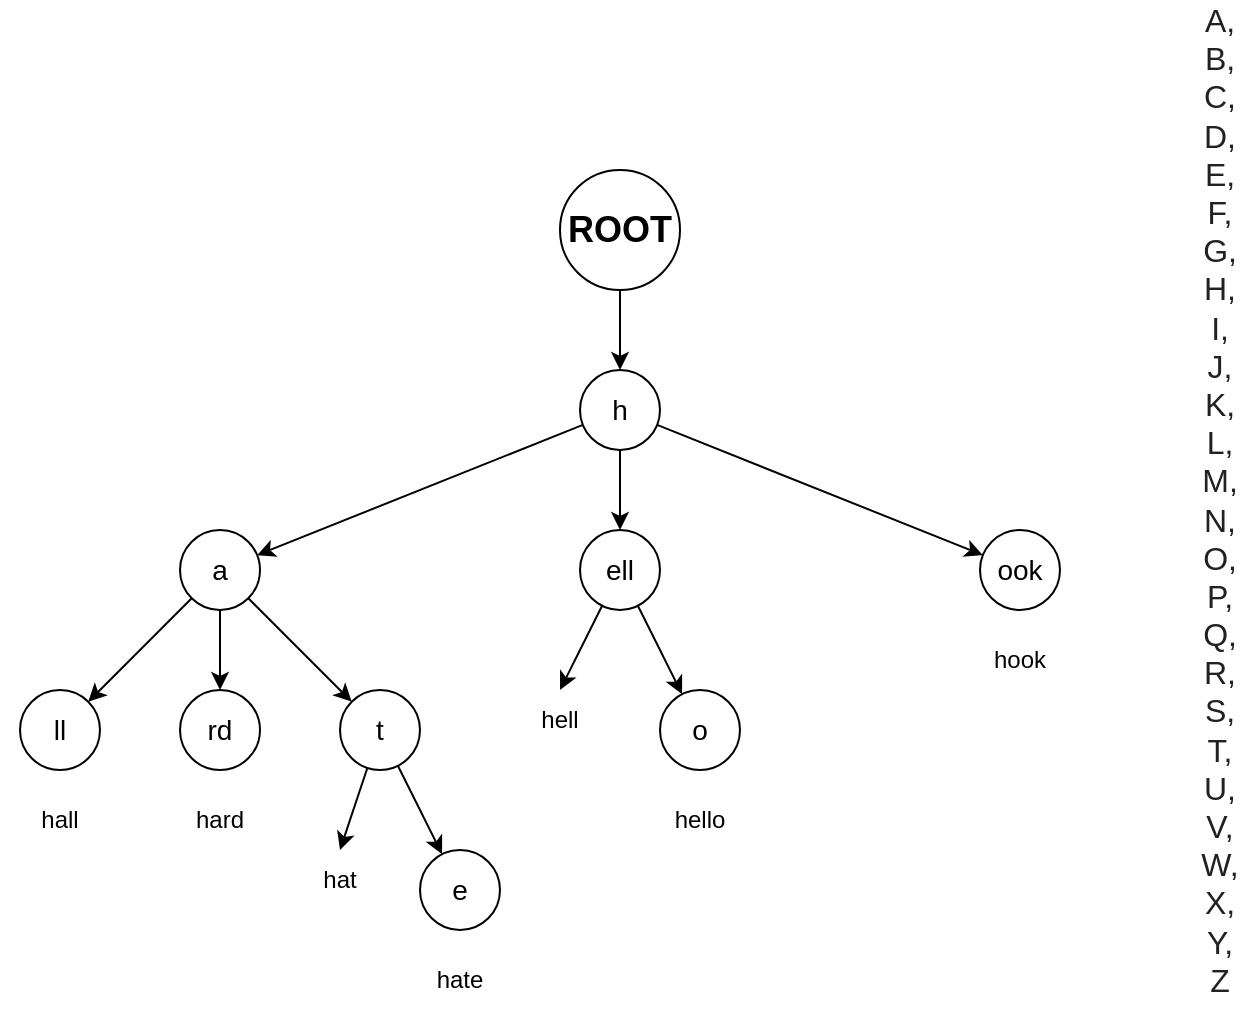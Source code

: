<mxfile version="18.0.1" type="device"><diagram id="haRA-HjQbW8DLiiTYHPD" name="Page-1"><mxGraphModel dx="1038" dy="649" grid="1" gridSize="10" guides="1" tooltips="1" connect="1" arrows="1" fold="1" page="1" pageScale="1" pageWidth="1654" pageHeight="1169" math="0" shadow="0"><root><mxCell id="0"/><mxCell id="1" parent="0"/><mxCell id="Qas06qnebdyLXUHWS9HE-23" style="edgeStyle=none;rounded=0;orthogonalLoop=1;jettySize=auto;html=1;entryX=0.5;entryY=0;entryDx=0;entryDy=0;fontSize=14;" parent="1" source="Qas06qnebdyLXUHWS9HE-2" target="Qas06qnebdyLXUHWS9HE-22" edge="1"><mxGeometry relative="1" as="geometry"/></mxCell><mxCell id="Qas06qnebdyLXUHWS9HE-2" value="ROOT" style="ellipse;whiteSpace=wrap;html=1;aspect=fixed;fillColor=none;fontStyle=1;fontSize=18;" parent="1" vertex="1"><mxGeometry x="470" y="100" width="60" height="60" as="geometry"/></mxCell><mxCell id="Qas06qnebdyLXUHWS9HE-11" value="&lt;span style=&quot;color: rgb(32, 33, 36); font-family: arial, sans-serif; font-size: 16px; text-align: start; background-color: rgb(255, 255, 255);&quot;&gt;A, B, C, D, E, F, G, H, I, J, K, L, M, N, O, P, Q, R, S, T, U, V, W, X, Y, Z&lt;/span&gt;" style="text;html=1;strokeColor=none;fillColor=none;align=center;verticalAlign=middle;whiteSpace=wrap;rounded=0;fontSize=14;" parent="1" vertex="1"><mxGeometry x="790" y="250" width="20" height="30" as="geometry"/></mxCell><mxCell id="vpOdK6_6MpDtGd83rzVG-8" value="" style="edgeStyle=none;rounded=0;orthogonalLoop=1;jettySize=auto;html=1;" edge="1" parent="1" source="Qas06qnebdyLXUHWS9HE-22" target="vpOdK6_6MpDtGd83rzVG-7"><mxGeometry relative="1" as="geometry"/></mxCell><mxCell id="vpOdK6_6MpDtGd83rzVG-11" value="" style="edgeStyle=none;rounded=0;orthogonalLoop=1;jettySize=auto;html=1;" edge="1" parent="1" source="Qas06qnebdyLXUHWS9HE-22" target="vpOdK6_6MpDtGd83rzVG-10"><mxGeometry relative="1" as="geometry"/></mxCell><mxCell id="vpOdK6_6MpDtGd83rzVG-22" value="" style="edgeStyle=none;rounded=0;orthogonalLoop=1;jettySize=auto;html=1;" edge="1" parent="1" source="Qas06qnebdyLXUHWS9HE-22" target="vpOdK6_6MpDtGd83rzVG-21"><mxGeometry relative="1" as="geometry"/></mxCell><mxCell id="Qas06qnebdyLXUHWS9HE-22" value="h" style="ellipse;whiteSpace=wrap;html=1;aspect=fixed;fillColor=none;fontStyle=0;fontSize=14;" parent="1" vertex="1"><mxGeometry x="480" y="200" width="40" height="40" as="geometry"/></mxCell><mxCell id="vpOdK6_6MpDtGd83rzVG-15" value="" style="edgeStyle=none;rounded=0;orthogonalLoop=1;jettySize=auto;html=1;" edge="1" parent="1" source="vpOdK6_6MpDtGd83rzVG-7" target="vpOdK6_6MpDtGd83rzVG-14"><mxGeometry relative="1" as="geometry"/></mxCell><mxCell id="vpOdK6_6MpDtGd83rzVG-19" value="" style="edgeStyle=none;rounded=0;orthogonalLoop=1;jettySize=auto;html=1;" edge="1" parent="1" source="vpOdK6_6MpDtGd83rzVG-7" target="vpOdK6_6MpDtGd83rzVG-18"><mxGeometry relative="1" as="geometry"/></mxCell><mxCell id="vpOdK6_6MpDtGd83rzVG-32" value="" style="edgeStyle=none;rounded=0;orthogonalLoop=1;jettySize=auto;html=1;" edge="1" parent="1" source="vpOdK6_6MpDtGd83rzVG-7" target="vpOdK6_6MpDtGd83rzVG-31"><mxGeometry relative="1" as="geometry"/></mxCell><mxCell id="vpOdK6_6MpDtGd83rzVG-7" value="a" style="ellipse;whiteSpace=wrap;html=1;aspect=fixed;fillColor=none;fontStyle=0;fontSize=14;" vertex="1" parent="1"><mxGeometry x="280" y="280" width="40" height="40" as="geometry"/></mxCell><mxCell id="vpOdK6_6MpDtGd83rzVG-28" value="" style="edgeStyle=none;rounded=0;orthogonalLoop=1;jettySize=auto;html=1;" edge="1" parent="1" source="vpOdK6_6MpDtGd83rzVG-10" target="vpOdK6_6MpDtGd83rzVG-27"><mxGeometry relative="1" as="geometry"/></mxCell><mxCell id="vpOdK6_6MpDtGd83rzVG-30" value="" style="edgeStyle=none;rounded=0;orthogonalLoop=1;jettySize=auto;html=1;entryX=0.5;entryY=0;entryDx=0;entryDy=0;" edge="1" parent="1" source="vpOdK6_6MpDtGd83rzVG-10" target="vpOdK6_6MpDtGd83rzVG-37"><mxGeometry relative="1" as="geometry"><mxPoint x="468.944" y="362.111" as="targetPoint"/></mxGeometry></mxCell><mxCell id="vpOdK6_6MpDtGd83rzVG-10" value="ell" style="ellipse;whiteSpace=wrap;html=1;aspect=fixed;fillColor=none;fontStyle=0;fontSize=14;" vertex="1" parent="1"><mxGeometry x="480" y="280" width="40" height="40" as="geometry"/></mxCell><mxCell id="vpOdK6_6MpDtGd83rzVG-17" value="" style="edgeStyle=none;rounded=0;orthogonalLoop=1;jettySize=auto;html=1;" edge="1" parent="1" source="vpOdK6_6MpDtGd83rzVG-14" target="vpOdK6_6MpDtGd83rzVG-16"><mxGeometry relative="1" as="geometry"/></mxCell><mxCell id="vpOdK6_6MpDtGd83rzVG-20" style="edgeStyle=none;rounded=0;orthogonalLoop=1;jettySize=auto;html=1;entryX=0.5;entryY=0;entryDx=0;entryDy=0;" edge="1" parent="1" source="vpOdK6_6MpDtGd83rzVG-14" target="vpOdK6_6MpDtGd83rzVG-35"><mxGeometry relative="1" as="geometry"><mxPoint x="360" y="440" as="targetPoint"/></mxGeometry></mxCell><mxCell id="vpOdK6_6MpDtGd83rzVG-14" value="t" style="ellipse;whiteSpace=wrap;html=1;aspect=fixed;fillColor=none;fontStyle=0;fontSize=14;" vertex="1" parent="1"><mxGeometry x="360" y="360" width="40" height="40" as="geometry"/></mxCell><mxCell id="vpOdK6_6MpDtGd83rzVG-16" value="e" style="ellipse;whiteSpace=wrap;html=1;aspect=fixed;fillColor=none;fontStyle=0;fontSize=14;" vertex="1" parent="1"><mxGeometry x="400" y="440" width="40" height="40" as="geometry"/></mxCell><mxCell id="vpOdK6_6MpDtGd83rzVG-18" value="ll" style="ellipse;whiteSpace=wrap;html=1;aspect=fixed;fillColor=none;fontStyle=0;fontSize=14;" vertex="1" parent="1"><mxGeometry x="200" y="360" width="40" height="40" as="geometry"/></mxCell><mxCell id="vpOdK6_6MpDtGd83rzVG-21" value="ook" style="ellipse;whiteSpace=wrap;html=1;aspect=fixed;fillColor=none;fontStyle=0;fontSize=14;" vertex="1" parent="1"><mxGeometry x="680" y="280" width="40" height="40" as="geometry"/></mxCell><mxCell id="vpOdK6_6MpDtGd83rzVG-27" value="o" style="ellipse;whiteSpace=wrap;html=1;aspect=fixed;fillColor=none;fontStyle=0;fontSize=14;" vertex="1" parent="1"><mxGeometry x="520" y="360" width="40" height="40" as="geometry"/></mxCell><mxCell id="vpOdK6_6MpDtGd83rzVG-31" value="rd" style="ellipse;whiteSpace=wrap;html=1;aspect=fixed;fillColor=none;fontStyle=0;fontSize=14;" vertex="1" parent="1"><mxGeometry x="280" y="360" width="40" height="40" as="geometry"/></mxCell><mxCell id="vpOdK6_6MpDtGd83rzVG-33" value="hall" style="text;html=1;strokeColor=none;fillColor=none;align=center;verticalAlign=middle;whiteSpace=wrap;rounded=0;" vertex="1" parent="1"><mxGeometry x="190" y="410" width="60" height="30" as="geometry"/></mxCell><mxCell id="vpOdK6_6MpDtGd83rzVG-34" value="hard" style="text;html=1;strokeColor=none;fillColor=none;align=center;verticalAlign=middle;whiteSpace=wrap;rounded=0;" vertex="1" parent="1"><mxGeometry x="270" y="410" width="60" height="30" as="geometry"/></mxCell><mxCell id="vpOdK6_6MpDtGd83rzVG-35" value="hat" style="text;html=1;strokeColor=none;fillColor=none;align=center;verticalAlign=middle;whiteSpace=wrap;rounded=0;" vertex="1" parent="1"><mxGeometry x="330" y="440" width="60" height="30" as="geometry"/></mxCell><mxCell id="vpOdK6_6MpDtGd83rzVG-36" value="hate" style="text;html=1;strokeColor=none;fillColor=none;align=center;verticalAlign=middle;whiteSpace=wrap;rounded=0;" vertex="1" parent="1"><mxGeometry x="390" y="490" width="60" height="30" as="geometry"/></mxCell><mxCell id="vpOdK6_6MpDtGd83rzVG-37" value="hell" style="text;html=1;strokeColor=none;fillColor=none;align=center;verticalAlign=middle;whiteSpace=wrap;rounded=0;" vertex="1" parent="1"><mxGeometry x="440" y="360" width="60" height="30" as="geometry"/></mxCell><mxCell id="vpOdK6_6MpDtGd83rzVG-38" value="hello" style="text;html=1;strokeColor=none;fillColor=none;align=center;verticalAlign=middle;whiteSpace=wrap;rounded=0;" vertex="1" parent="1"><mxGeometry x="510" y="410" width="60" height="30" as="geometry"/></mxCell><mxCell id="vpOdK6_6MpDtGd83rzVG-39" value="hook" style="text;html=1;strokeColor=none;fillColor=none;align=center;verticalAlign=middle;whiteSpace=wrap;rounded=0;" vertex="1" parent="1"><mxGeometry x="670" y="330" width="60" height="30" as="geometry"/></mxCell></root></mxGraphModel></diagram></mxfile>